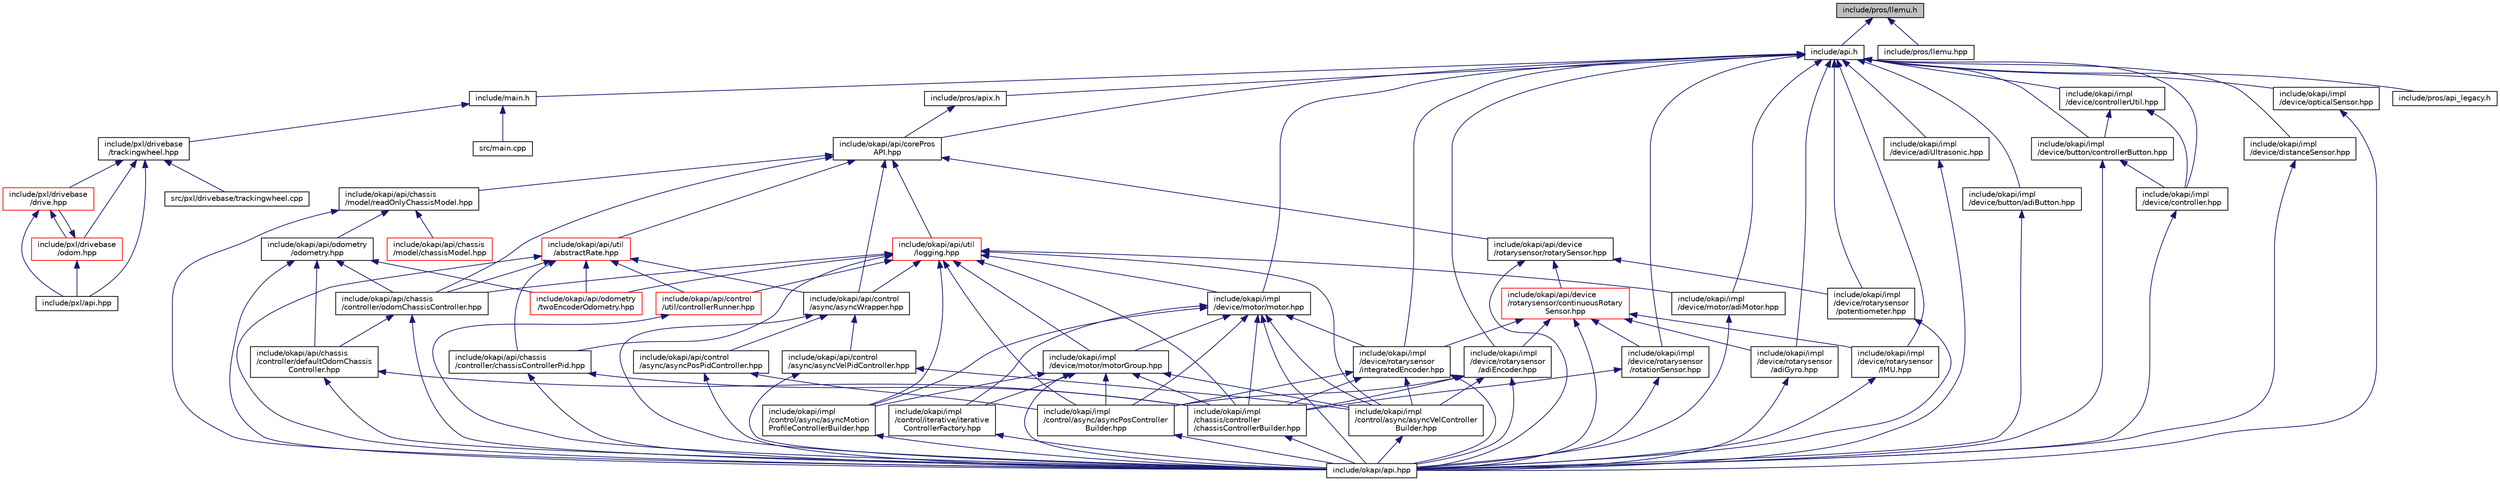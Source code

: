 digraph "include/pros/llemu.h"
{
 // LATEX_PDF_SIZE
  edge [fontname="Helvetica",fontsize="10",labelfontname="Helvetica",labelfontsize="10"];
  node [fontname="Helvetica",fontsize="10",shape=record];
  Node1 [label="include/pros/llemu.h",height=0.2,width=0.4,color="black", fillcolor="grey75", style="filled", fontcolor="black",tooltip=" "];
  Node1 -> Node2 [dir="back",color="midnightblue",fontsize="10",style="solid",fontname="Helvetica"];
  Node2 [label="include/api.h",height=0.2,width=0.4,color="black", fillcolor="white", style="filled",URL="$api_8h.html",tooltip=" "];
  Node2 -> Node3 [dir="back",color="midnightblue",fontsize="10",style="solid",fontname="Helvetica"];
  Node3 [label="include/main.h",height=0.2,width=0.4,color="black", fillcolor="white", style="filled",URL="$main_8h.html",tooltip=" "];
  Node3 -> Node4 [dir="back",color="midnightblue",fontsize="10",style="solid",fontname="Helvetica"];
  Node4 [label="include/pxl/drivebase\l/trackingwheel.hpp",height=0.2,width=0.4,color="black", fillcolor="white", style="filled",URL="$trackingwheel_8hpp.html",tooltip=" "];
  Node4 -> Node5 [dir="back",color="midnightblue",fontsize="10",style="solid",fontname="Helvetica"];
  Node5 [label="include/pxl/api.hpp",height=0.2,width=0.4,color="black", fillcolor="white", style="filled",URL="$pxl_2api_8hpp.html",tooltip=" "];
  Node4 -> Node6 [dir="back",color="midnightblue",fontsize="10",style="solid",fontname="Helvetica"];
  Node6 [label="include/pxl/drivebase\l/drive.hpp",height=0.2,width=0.4,color="red", fillcolor="white", style="filled",URL="$drive_8hpp.html",tooltip=" "];
  Node6 -> Node5 [dir="back",color="midnightblue",fontsize="10",style="solid",fontname="Helvetica"];
  Node6 -> Node7 [dir="back",color="midnightblue",fontsize="10",style="solid",fontname="Helvetica"];
  Node7 [label="include/pxl/drivebase\l/odom.hpp",height=0.2,width=0.4,color="red", fillcolor="white", style="filled",URL="$odom_8hpp.html",tooltip=" "];
  Node7 -> Node5 [dir="back",color="midnightblue",fontsize="10",style="solid",fontname="Helvetica"];
  Node7 -> Node6 [dir="back",color="midnightblue",fontsize="10",style="solid",fontname="Helvetica"];
  Node4 -> Node7 [dir="back",color="midnightblue",fontsize="10",style="solid",fontname="Helvetica"];
  Node4 -> Node10 [dir="back",color="midnightblue",fontsize="10",style="solid",fontname="Helvetica"];
  Node10 [label="src/pxl/drivebase/trackingwheel.cpp",height=0.2,width=0.4,color="black", fillcolor="white", style="filled",URL="$trackingwheel_8cpp.html",tooltip=" "];
  Node3 -> Node11 [dir="back",color="midnightblue",fontsize="10",style="solid",fontname="Helvetica"];
  Node11 [label="src/main.cpp",height=0.2,width=0.4,color="black", fillcolor="white", style="filled",URL="$main_8cpp.html",tooltip=" "];
  Node2 -> Node12 [dir="back",color="midnightblue",fontsize="10",style="solid",fontname="Helvetica"];
  Node12 [label="include/okapi/api/corePros\lAPI.hpp",height=0.2,width=0.4,color="black", fillcolor="white", style="filled",URL="$coreProsAPI_8hpp.html",tooltip=" "];
  Node12 -> Node13 [dir="back",color="midnightblue",fontsize="10",style="solid",fontname="Helvetica"];
  Node13 [label="include/okapi/api/chassis\l/controller/odomChassisController.hpp",height=0.2,width=0.4,color="black", fillcolor="white", style="filled",URL="$odomChassisController_8hpp.html",tooltip=" "];
  Node13 -> Node14 [dir="back",color="midnightblue",fontsize="10",style="solid",fontname="Helvetica"];
  Node14 [label="include/okapi/api/chassis\l/controller/defaultOdomChassis\lController.hpp",height=0.2,width=0.4,color="black", fillcolor="white", style="filled",URL="$defaultOdomChassisController_8hpp.html",tooltip=" "];
  Node14 -> Node15 [dir="back",color="midnightblue",fontsize="10",style="solid",fontname="Helvetica"];
  Node15 [label="include/okapi/api.hpp",height=0.2,width=0.4,color="black", fillcolor="white", style="filled",URL="$okapi_2api_8hpp.html",tooltip=" "];
  Node14 -> Node16 [dir="back",color="midnightblue",fontsize="10",style="solid",fontname="Helvetica"];
  Node16 [label="include/okapi/impl\l/chassis/controller\l/chassisControllerBuilder.hpp",height=0.2,width=0.4,color="black", fillcolor="white", style="filled",URL="$chassisControllerBuilder_8hpp.html",tooltip=" "];
  Node16 -> Node15 [dir="back",color="midnightblue",fontsize="10",style="solid",fontname="Helvetica"];
  Node13 -> Node15 [dir="back",color="midnightblue",fontsize="10",style="solid",fontname="Helvetica"];
  Node12 -> Node17 [dir="back",color="midnightblue",fontsize="10",style="solid",fontname="Helvetica"];
  Node17 [label="include/okapi/api/chassis\l/model/readOnlyChassisModel.hpp",height=0.2,width=0.4,color="black", fillcolor="white", style="filled",URL="$readOnlyChassisModel_8hpp.html",tooltip=" "];
  Node17 -> Node18 [dir="back",color="midnightblue",fontsize="10",style="solid",fontname="Helvetica"];
  Node18 [label="include/okapi/api/chassis\l/model/chassisModel.hpp",height=0.2,width=0.4,color="red", fillcolor="white", style="filled",URL="$chassisModel_8hpp.html",tooltip=" "];
  Node17 -> Node30 [dir="back",color="midnightblue",fontsize="10",style="solid",fontname="Helvetica"];
  Node30 [label="include/okapi/api/odometry\l/odometry.hpp",height=0.2,width=0.4,color="black", fillcolor="white", style="filled",URL="$odometry_8hpp.html",tooltip=" "];
  Node30 -> Node14 [dir="back",color="midnightblue",fontsize="10",style="solid",fontname="Helvetica"];
  Node30 -> Node13 [dir="back",color="midnightblue",fontsize="10",style="solid",fontname="Helvetica"];
  Node30 -> Node31 [dir="back",color="midnightblue",fontsize="10",style="solid",fontname="Helvetica"];
  Node31 [label="include/okapi/api/odometry\l/twoEncoderOdometry.hpp",height=0.2,width=0.4,color="red", fillcolor="white", style="filled",URL="$twoEncoderOdometry_8hpp.html",tooltip=" "];
  Node30 -> Node15 [dir="back",color="midnightblue",fontsize="10",style="solid",fontname="Helvetica"];
  Node17 -> Node15 [dir="back",color="midnightblue",fontsize="10",style="solid",fontname="Helvetica"];
  Node12 -> Node32 [dir="back",color="midnightblue",fontsize="10",style="solid",fontname="Helvetica"];
  Node32 [label="include/okapi/api/control\l/async/asyncWrapper.hpp",height=0.2,width=0.4,color="black", fillcolor="white", style="filled",URL="$asyncWrapper_8hpp.html",tooltip=" "];
  Node32 -> Node33 [dir="back",color="midnightblue",fontsize="10",style="solid",fontname="Helvetica"];
  Node33 [label="include/okapi/api/control\l/async/asyncPosPidController.hpp",height=0.2,width=0.4,color="black", fillcolor="white", style="filled",URL="$asyncPosPidController_8hpp.html",tooltip=" "];
  Node33 -> Node15 [dir="back",color="midnightblue",fontsize="10",style="solid",fontname="Helvetica"];
  Node33 -> Node34 [dir="back",color="midnightblue",fontsize="10",style="solid",fontname="Helvetica"];
  Node34 [label="include/okapi/impl\l/control/async/asyncPosController\lBuilder.hpp",height=0.2,width=0.4,color="black", fillcolor="white", style="filled",URL="$asyncPosControllerBuilder_8hpp.html",tooltip=" "];
  Node34 -> Node15 [dir="back",color="midnightblue",fontsize="10",style="solid",fontname="Helvetica"];
  Node32 -> Node35 [dir="back",color="midnightblue",fontsize="10",style="solid",fontname="Helvetica"];
  Node35 [label="include/okapi/api/control\l/async/asyncVelPidController.hpp",height=0.2,width=0.4,color="black", fillcolor="white", style="filled",URL="$asyncVelPidController_8hpp.html",tooltip=" "];
  Node35 -> Node15 [dir="back",color="midnightblue",fontsize="10",style="solid",fontname="Helvetica"];
  Node35 -> Node36 [dir="back",color="midnightblue",fontsize="10",style="solid",fontname="Helvetica"];
  Node36 [label="include/okapi/impl\l/control/async/asyncVelController\lBuilder.hpp",height=0.2,width=0.4,color="black", fillcolor="white", style="filled",URL="$asyncVelControllerBuilder_8hpp.html",tooltip=" "];
  Node36 -> Node15 [dir="back",color="midnightblue",fontsize="10",style="solid",fontname="Helvetica"];
  Node32 -> Node15 [dir="back",color="midnightblue",fontsize="10",style="solid",fontname="Helvetica"];
  Node12 -> Node37 [dir="back",color="midnightblue",fontsize="10",style="solid",fontname="Helvetica"];
  Node37 [label="include/okapi/api/device\l/rotarysensor/rotarySensor.hpp",height=0.2,width=0.4,color="black", fillcolor="white", style="filled",URL="$rotarySensor_8hpp.html",tooltip=" "];
  Node37 -> Node38 [dir="back",color="midnightblue",fontsize="10",style="solid",fontname="Helvetica"];
  Node38 [label="include/okapi/api/device\l/rotarysensor/continuousRotary\lSensor.hpp",height=0.2,width=0.4,color="red", fillcolor="white", style="filled",URL="$continuousRotarySensor_8hpp.html",tooltip=" "];
  Node38 -> Node15 [dir="back",color="midnightblue",fontsize="10",style="solid",fontname="Helvetica"];
  Node38 -> Node62 [dir="back",color="midnightblue",fontsize="10",style="solid",fontname="Helvetica"];
  Node62 [label="include/okapi/impl\l/device/rotarysensor\l/adiEncoder.hpp",height=0.2,width=0.4,color="black", fillcolor="white", style="filled",URL="$adiEncoder_8hpp.html",tooltip=" "];
  Node62 -> Node15 [dir="back",color="midnightblue",fontsize="10",style="solid",fontname="Helvetica"];
  Node62 -> Node16 [dir="back",color="midnightblue",fontsize="10",style="solid",fontname="Helvetica"];
  Node62 -> Node34 [dir="back",color="midnightblue",fontsize="10",style="solid",fontname="Helvetica"];
  Node62 -> Node36 [dir="back",color="midnightblue",fontsize="10",style="solid",fontname="Helvetica"];
  Node38 -> Node63 [dir="back",color="midnightblue",fontsize="10",style="solid",fontname="Helvetica"];
  Node63 [label="include/okapi/impl\l/device/rotarysensor\l/adiGyro.hpp",height=0.2,width=0.4,color="black", fillcolor="white", style="filled",URL="$adiGyro_8hpp.html",tooltip=" "];
  Node63 -> Node15 [dir="back",color="midnightblue",fontsize="10",style="solid",fontname="Helvetica"];
  Node38 -> Node64 [dir="back",color="midnightblue",fontsize="10",style="solid",fontname="Helvetica"];
  Node64 [label="include/okapi/impl\l/device/rotarysensor\l/IMU.hpp",height=0.2,width=0.4,color="black", fillcolor="white", style="filled",URL="$IMU_8hpp.html",tooltip=" "];
  Node64 -> Node15 [dir="back",color="midnightblue",fontsize="10",style="solid",fontname="Helvetica"];
  Node38 -> Node61 [dir="back",color="midnightblue",fontsize="10",style="solid",fontname="Helvetica"];
  Node61 [label="include/okapi/impl\l/device/rotarysensor\l/integratedEncoder.hpp",height=0.2,width=0.4,color="black", fillcolor="white", style="filled",URL="$integratedEncoder_8hpp.html",tooltip=" "];
  Node61 -> Node15 [dir="back",color="midnightblue",fontsize="10",style="solid",fontname="Helvetica"];
  Node61 -> Node16 [dir="back",color="midnightblue",fontsize="10",style="solid",fontname="Helvetica"];
  Node61 -> Node34 [dir="back",color="midnightblue",fontsize="10",style="solid",fontname="Helvetica"];
  Node61 -> Node36 [dir="back",color="midnightblue",fontsize="10",style="solid",fontname="Helvetica"];
  Node38 -> Node65 [dir="back",color="midnightblue",fontsize="10",style="solid",fontname="Helvetica"];
  Node65 [label="include/okapi/impl\l/device/rotarysensor\l/rotationSensor.hpp",height=0.2,width=0.4,color="black", fillcolor="white", style="filled",URL="$rotationSensor_8hpp.html",tooltip=" "];
  Node65 -> Node15 [dir="back",color="midnightblue",fontsize="10",style="solid",fontname="Helvetica"];
  Node65 -> Node16 [dir="back",color="midnightblue",fontsize="10",style="solid",fontname="Helvetica"];
  Node37 -> Node15 [dir="back",color="midnightblue",fontsize="10",style="solid",fontname="Helvetica"];
  Node37 -> Node66 [dir="back",color="midnightblue",fontsize="10",style="solid",fontname="Helvetica"];
  Node66 [label="include/okapi/impl\l/device/rotarysensor\l/potentiometer.hpp",height=0.2,width=0.4,color="black", fillcolor="white", style="filled",URL="$potentiometer_8hpp.html",tooltip=" "];
  Node66 -> Node15 [dir="back",color="midnightblue",fontsize="10",style="solid",fontname="Helvetica"];
  Node12 -> Node67 [dir="back",color="midnightblue",fontsize="10",style="solid",fontname="Helvetica"];
  Node67 [label="include/okapi/api/util\l/abstractRate.hpp",height=0.2,width=0.4,color="red", fillcolor="white", style="filled",URL="$abstractRate_8hpp.html",tooltip=" "];
  Node67 -> Node21 [dir="back",color="midnightblue",fontsize="10",style="solid",fontname="Helvetica"];
  Node21 [label="include/okapi/api/chassis\l/controller/chassisControllerPid.hpp",height=0.2,width=0.4,color="black", fillcolor="white", style="filled",URL="$chassisControllerPid_8hpp.html",tooltip=" "];
  Node21 -> Node15 [dir="back",color="midnightblue",fontsize="10",style="solid",fontname="Helvetica"];
  Node21 -> Node16 [dir="back",color="midnightblue",fontsize="10",style="solid",fontname="Helvetica"];
  Node67 -> Node13 [dir="back",color="midnightblue",fontsize="10",style="solid",fontname="Helvetica"];
  Node67 -> Node32 [dir="back",color="midnightblue",fontsize="10",style="solid",fontname="Helvetica"];
  Node67 -> Node53 [dir="back",color="midnightblue",fontsize="10",style="solid",fontname="Helvetica"];
  Node53 [label="include/okapi/api/control\l/util/controllerRunner.hpp",height=0.2,width=0.4,color="red", fillcolor="white", style="filled",URL="$controllerRunner_8hpp.html",tooltip=" "];
  Node53 -> Node15 [dir="back",color="midnightblue",fontsize="10",style="solid",fontname="Helvetica"];
  Node67 -> Node31 [dir="back",color="midnightblue",fontsize="10",style="solid",fontname="Helvetica"];
  Node67 -> Node15 [dir="back",color="midnightblue",fontsize="10",style="solid",fontname="Helvetica"];
  Node12 -> Node47 [dir="back",color="midnightblue",fontsize="10",style="solid",fontname="Helvetica"];
  Node47 [label="include/okapi/api/util\l/logging.hpp",height=0.2,width=0.4,color="red", fillcolor="white", style="filled",URL="$logging_8hpp.html",tooltip=" "];
  Node47 -> Node21 [dir="back",color="midnightblue",fontsize="10",style="solid",fontname="Helvetica"];
  Node47 -> Node13 [dir="back",color="midnightblue",fontsize="10",style="solid",fontname="Helvetica"];
  Node47 -> Node32 [dir="back",color="midnightblue",fontsize="10",style="solid",fontname="Helvetica"];
  Node47 -> Node53 [dir="back",color="midnightblue",fontsize="10",style="solid",fontname="Helvetica"];
  Node47 -> Node31 [dir="back",color="midnightblue",fontsize="10",style="solid",fontname="Helvetica"];
  Node47 -> Node16 [dir="back",color="midnightblue",fontsize="10",style="solid",fontname="Helvetica"];
  Node47 -> Node22 [dir="back",color="midnightblue",fontsize="10",style="solid",fontname="Helvetica"];
  Node22 [label="include/okapi/impl\l/control/async/asyncMotion\lProfileControllerBuilder.hpp",height=0.2,width=0.4,color="black", fillcolor="white", style="filled",URL="$asyncMotionProfileControllerBuilder_8hpp.html",tooltip=" "];
  Node22 -> Node15 [dir="back",color="midnightblue",fontsize="10",style="solid",fontname="Helvetica"];
  Node47 -> Node34 [dir="back",color="midnightblue",fontsize="10",style="solid",fontname="Helvetica"];
  Node47 -> Node36 [dir="back",color="midnightblue",fontsize="10",style="solid",fontname="Helvetica"];
  Node47 -> Node58 [dir="back",color="midnightblue",fontsize="10",style="solid",fontname="Helvetica"];
  Node58 [label="include/okapi/impl\l/device/motor/adiMotor.hpp",height=0.2,width=0.4,color="black", fillcolor="white", style="filled",URL="$adiMotor_8hpp.html",tooltip=" "];
  Node58 -> Node15 [dir="back",color="midnightblue",fontsize="10",style="solid",fontname="Helvetica"];
  Node47 -> Node59 [dir="back",color="midnightblue",fontsize="10",style="solid",fontname="Helvetica"];
  Node59 [label="include/okapi/impl\l/device/motor/motor.hpp",height=0.2,width=0.4,color="black", fillcolor="white", style="filled",URL="$motor_8hpp.html",tooltip=" "];
  Node59 -> Node15 [dir="back",color="midnightblue",fontsize="10",style="solid",fontname="Helvetica"];
  Node59 -> Node16 [dir="back",color="midnightblue",fontsize="10",style="solid",fontname="Helvetica"];
  Node59 -> Node22 [dir="back",color="midnightblue",fontsize="10",style="solid",fontname="Helvetica"];
  Node59 -> Node34 [dir="back",color="midnightblue",fontsize="10",style="solid",fontname="Helvetica"];
  Node59 -> Node36 [dir="back",color="midnightblue",fontsize="10",style="solid",fontname="Helvetica"];
  Node59 -> Node44 [dir="back",color="midnightblue",fontsize="10",style="solid",fontname="Helvetica"];
  Node44 [label="include/okapi/impl\l/control/iterative/iterative\lControllerFactory.hpp",height=0.2,width=0.4,color="black", fillcolor="white", style="filled",URL="$iterativeControllerFactory_8hpp.html",tooltip=" "];
  Node44 -> Node15 [dir="back",color="midnightblue",fontsize="10",style="solid",fontname="Helvetica"];
  Node59 -> Node60 [dir="back",color="midnightblue",fontsize="10",style="solid",fontname="Helvetica"];
  Node60 [label="include/okapi/impl\l/device/motor/motorGroup.hpp",height=0.2,width=0.4,color="black", fillcolor="white", style="filled",URL="$motorGroup_8hpp.html",tooltip=" "];
  Node60 -> Node15 [dir="back",color="midnightblue",fontsize="10",style="solid",fontname="Helvetica"];
  Node60 -> Node16 [dir="back",color="midnightblue",fontsize="10",style="solid",fontname="Helvetica"];
  Node60 -> Node22 [dir="back",color="midnightblue",fontsize="10",style="solid",fontname="Helvetica"];
  Node60 -> Node34 [dir="back",color="midnightblue",fontsize="10",style="solid",fontname="Helvetica"];
  Node60 -> Node36 [dir="back",color="midnightblue",fontsize="10",style="solid",fontname="Helvetica"];
  Node60 -> Node44 [dir="back",color="midnightblue",fontsize="10",style="solid",fontname="Helvetica"];
  Node59 -> Node61 [dir="back",color="midnightblue",fontsize="10",style="solid",fontname="Helvetica"];
  Node47 -> Node60 [dir="back",color="midnightblue",fontsize="10",style="solid",fontname="Helvetica"];
  Node2 -> Node72 [dir="back",color="midnightblue",fontsize="10",style="solid",fontname="Helvetica"];
  Node72 [label="include/okapi/impl\l/device/adiUltrasonic.hpp",height=0.2,width=0.4,color="black", fillcolor="white", style="filled",URL="$adiUltrasonic_8hpp.html",tooltip=" "];
  Node72 -> Node15 [dir="back",color="midnightblue",fontsize="10",style="solid",fontname="Helvetica"];
  Node2 -> Node73 [dir="back",color="midnightblue",fontsize="10",style="solid",fontname="Helvetica"];
  Node73 [label="include/okapi/impl\l/device/button/adiButton.hpp",height=0.2,width=0.4,color="black", fillcolor="white", style="filled",URL="$adiButton_8hpp.html",tooltip=" "];
  Node73 -> Node15 [dir="back",color="midnightblue",fontsize="10",style="solid",fontname="Helvetica"];
  Node2 -> Node74 [dir="back",color="midnightblue",fontsize="10",style="solid",fontname="Helvetica"];
  Node74 [label="include/okapi/impl\l/device/button/controllerButton.hpp",height=0.2,width=0.4,color="black", fillcolor="white", style="filled",URL="$controllerButton_8hpp.html",tooltip=" "];
  Node74 -> Node15 [dir="back",color="midnightblue",fontsize="10",style="solid",fontname="Helvetica"];
  Node74 -> Node75 [dir="back",color="midnightblue",fontsize="10",style="solid",fontname="Helvetica"];
  Node75 [label="include/okapi/impl\l/device/controller.hpp",height=0.2,width=0.4,color="black", fillcolor="white", style="filled",URL="$controller_8hpp.html",tooltip=" "];
  Node75 -> Node15 [dir="back",color="midnightblue",fontsize="10",style="solid",fontname="Helvetica"];
  Node2 -> Node75 [dir="back",color="midnightblue",fontsize="10",style="solid",fontname="Helvetica"];
  Node2 -> Node76 [dir="back",color="midnightblue",fontsize="10",style="solid",fontname="Helvetica"];
  Node76 [label="include/okapi/impl\l/device/controllerUtil.hpp",height=0.2,width=0.4,color="black", fillcolor="white", style="filled",URL="$controllerUtil_8hpp.html",tooltip=" "];
  Node76 -> Node74 [dir="back",color="midnightblue",fontsize="10",style="solid",fontname="Helvetica"];
  Node76 -> Node75 [dir="back",color="midnightblue",fontsize="10",style="solid",fontname="Helvetica"];
  Node2 -> Node77 [dir="back",color="midnightblue",fontsize="10",style="solid",fontname="Helvetica"];
  Node77 [label="include/okapi/impl\l/device/distanceSensor.hpp",height=0.2,width=0.4,color="black", fillcolor="white", style="filled",URL="$distanceSensor_8hpp.html",tooltip=" "];
  Node77 -> Node15 [dir="back",color="midnightblue",fontsize="10",style="solid",fontname="Helvetica"];
  Node2 -> Node58 [dir="back",color="midnightblue",fontsize="10",style="solid",fontname="Helvetica"];
  Node2 -> Node59 [dir="back",color="midnightblue",fontsize="10",style="solid",fontname="Helvetica"];
  Node2 -> Node78 [dir="back",color="midnightblue",fontsize="10",style="solid",fontname="Helvetica"];
  Node78 [label="include/okapi/impl\l/device/opticalSensor.hpp",height=0.2,width=0.4,color="black", fillcolor="white", style="filled",URL="$opticalSensor_8hpp.html",tooltip=" "];
  Node78 -> Node15 [dir="back",color="midnightblue",fontsize="10",style="solid",fontname="Helvetica"];
  Node2 -> Node62 [dir="back",color="midnightblue",fontsize="10",style="solid",fontname="Helvetica"];
  Node2 -> Node63 [dir="back",color="midnightblue",fontsize="10",style="solid",fontname="Helvetica"];
  Node2 -> Node64 [dir="back",color="midnightblue",fontsize="10",style="solid",fontname="Helvetica"];
  Node2 -> Node61 [dir="back",color="midnightblue",fontsize="10",style="solid",fontname="Helvetica"];
  Node2 -> Node66 [dir="back",color="midnightblue",fontsize="10",style="solid",fontname="Helvetica"];
  Node2 -> Node65 [dir="back",color="midnightblue",fontsize="10",style="solid",fontname="Helvetica"];
  Node2 -> Node79 [dir="back",color="midnightblue",fontsize="10",style="solid",fontname="Helvetica"];
  Node79 [label="include/pros/api_legacy.h",height=0.2,width=0.4,color="black", fillcolor="white", style="filled",URL="$api__legacy_8h.html",tooltip=" "];
  Node2 -> Node80 [dir="back",color="midnightblue",fontsize="10",style="solid",fontname="Helvetica"];
  Node80 [label="include/pros/apix.h",height=0.2,width=0.4,color="black", fillcolor="white", style="filled",URL="$apix_8h.html",tooltip=" "];
  Node80 -> Node12 [dir="back",color="midnightblue",fontsize="10",style="solid",fontname="Helvetica"];
  Node1 -> Node81 [dir="back",color="midnightblue",fontsize="10",style="solid",fontname="Helvetica"];
  Node81 [label="include/pros/llemu.hpp",height=0.2,width=0.4,color="black", fillcolor="white", style="filled",URL="$llemu_8hpp.html",tooltip=" "];
}
